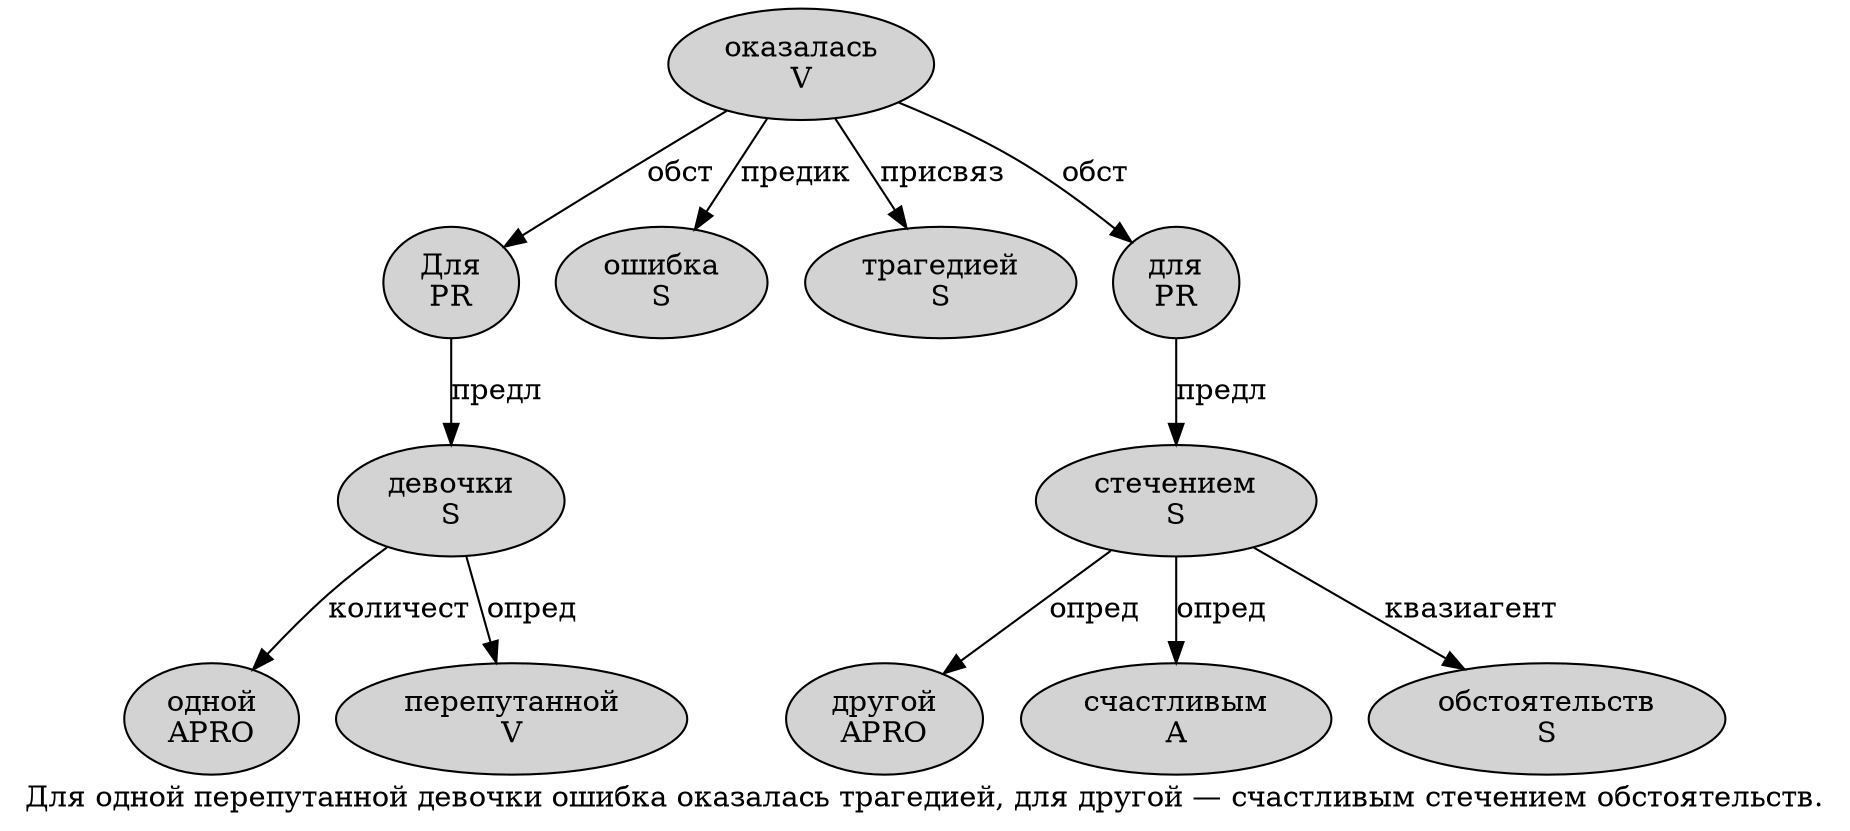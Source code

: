 digraph SENTENCE_620 {
	graph [label="Для одной перепутанной девочки ошибка оказалась трагедией, для другой — счастливым стечением обстоятельств."]
	node [style=filled]
		0 [label="Для
PR" color="" fillcolor=lightgray penwidth=1 shape=ellipse]
		1 [label="одной
APRO" color="" fillcolor=lightgray penwidth=1 shape=ellipse]
		2 [label="перепутанной
V" color="" fillcolor=lightgray penwidth=1 shape=ellipse]
		3 [label="девочки
S" color="" fillcolor=lightgray penwidth=1 shape=ellipse]
		4 [label="ошибка
S" color="" fillcolor=lightgray penwidth=1 shape=ellipse]
		5 [label="оказалась
V" color="" fillcolor=lightgray penwidth=1 shape=ellipse]
		6 [label="трагедией
S" color="" fillcolor=lightgray penwidth=1 shape=ellipse]
		8 [label="для
PR" color="" fillcolor=lightgray penwidth=1 shape=ellipse]
		9 [label="другой
APRO" color="" fillcolor=lightgray penwidth=1 shape=ellipse]
		11 [label="счастливым
A" color="" fillcolor=lightgray penwidth=1 shape=ellipse]
		12 [label="стечением
S" color="" fillcolor=lightgray penwidth=1 shape=ellipse]
		13 [label="обстоятельств
S" color="" fillcolor=lightgray penwidth=1 shape=ellipse]
			5 -> 0 [label="обст"]
			5 -> 4 [label="предик"]
			5 -> 6 [label="присвяз"]
			5 -> 8 [label="обст"]
			8 -> 12 [label="предл"]
			12 -> 9 [label="опред"]
			12 -> 11 [label="опред"]
			12 -> 13 [label="квазиагент"]
			0 -> 3 [label="предл"]
			3 -> 1 [label="количест"]
			3 -> 2 [label="опред"]
}